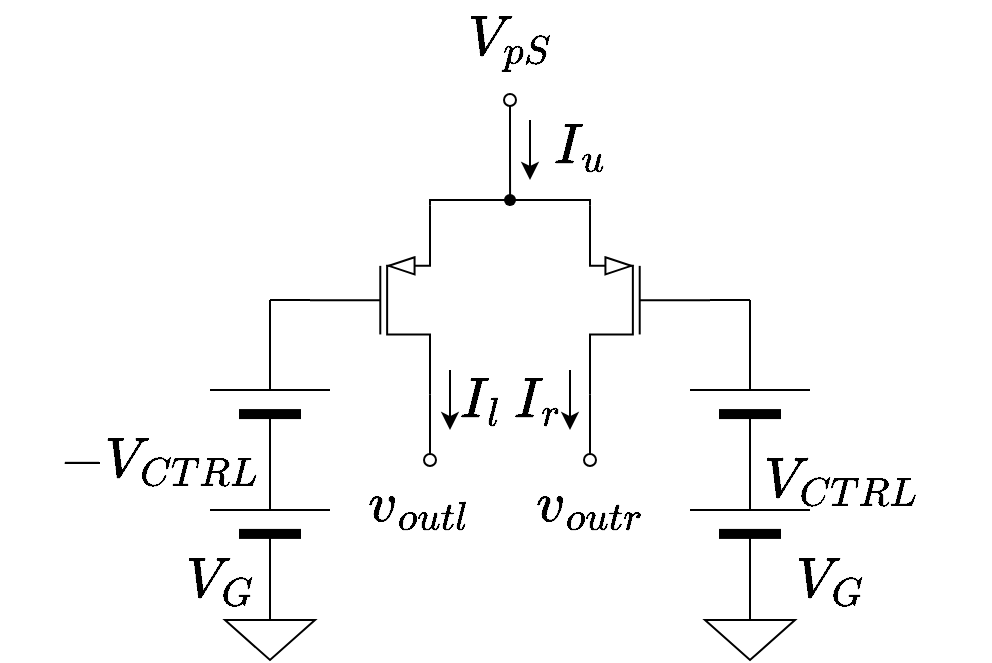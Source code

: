 <mxfile version="21.1.2" type="device">
  <diagram name="ページ1" id="vsvMLJ5ceNo-GUGEHgEF">
    <mxGraphModel dx="1418" dy="828" grid="1" gridSize="10" guides="1" tooltips="1" connect="1" arrows="1" fold="1" page="1" pageScale="1" pageWidth="827" pageHeight="1169" math="1" shadow="0">
      <root>
        <mxCell id="0" />
        <mxCell id="1" parent="0" />
        <mxCell id="DCdQ-AyZuV1g4GAgEo86-10" style="edgeStyle=orthogonalEdgeStyle;shape=connector;rounded=0;orthogonalLoop=1;jettySize=auto;html=1;exitX=1;exitY=1;exitDx=0;exitDy=0;exitPerimeter=0;entryX=0.5;entryY=0;entryDx=0;entryDy=0;labelBackgroundColor=default;strokeColor=default;fontFamily=Helvetica;fontSize=11;fontColor=default;endArrow=none;endFill=0;" parent="1" source="DCdQ-AyZuV1g4GAgEo86-1" target="DCdQ-AyZuV1g4GAgEo86-7" edge="1">
          <mxGeometry relative="1" as="geometry" />
        </mxCell>
        <mxCell id="DCdQ-AyZuV1g4GAgEo86-1" value="" style="verticalLabelPosition=bottom;shadow=0;dashed=0;align=center;html=1;verticalAlign=top;shape=mxgraph.electrical.transistors.pmos;pointerEvents=1;direction=east;flipH=1;" parent="1" vertex="1">
          <mxGeometry x="440" y="270.08" width="60" height="100" as="geometry" />
        </mxCell>
        <mxCell id="DCdQ-AyZuV1g4GAgEo86-3" style="edgeStyle=orthogonalEdgeStyle;rounded=0;orthogonalLoop=1;jettySize=auto;html=1;exitX=1;exitY=0;exitDx=0;exitDy=0;exitPerimeter=0;entryX=1;entryY=0;entryDx=0;entryDy=0;entryPerimeter=0;endArrow=none;endFill=0;" parent="1" source="DCdQ-AyZuV1g4GAgEo86-2" target="DCdQ-AyZuV1g4GAgEo86-1" edge="1">
          <mxGeometry relative="1" as="geometry">
            <Array as="points">
              <mxPoint x="360" y="270" />
              <mxPoint x="440" y="270" />
            </Array>
          </mxGeometry>
        </mxCell>
        <mxCell id="DCdQ-AyZuV1g4GAgEo86-9" style="edgeStyle=orthogonalEdgeStyle;shape=connector;rounded=0;orthogonalLoop=1;jettySize=auto;html=1;exitX=1;exitY=1;exitDx=0;exitDy=0;exitPerimeter=0;entryX=0.5;entryY=0;entryDx=0;entryDy=0;labelBackgroundColor=default;strokeColor=default;fontFamily=Helvetica;fontSize=11;fontColor=default;endArrow=none;endFill=0;" parent="1" source="DCdQ-AyZuV1g4GAgEo86-2" target="DCdQ-AyZuV1g4GAgEo86-8" edge="1">
          <mxGeometry relative="1" as="geometry" />
        </mxCell>
        <mxCell id="DCdQ-AyZuV1g4GAgEo86-2" value="" style="verticalLabelPosition=bottom;shadow=0;dashed=0;align=center;html=1;verticalAlign=top;shape=mxgraph.electrical.transistors.pmos;pointerEvents=1;" parent="1" vertex="1">
          <mxGeometry x="300" y="270.08" width="60" height="100" as="geometry" />
        </mxCell>
        <mxCell id="DCdQ-AyZuV1g4GAgEo86-5" style="edgeStyle=orthogonalEdgeStyle;shape=connector;rounded=0;orthogonalLoop=1;jettySize=auto;html=1;exitX=0.5;exitY=1;exitDx=0;exitDy=0;labelBackgroundColor=default;strokeColor=default;fontFamily=Helvetica;fontSize=11;fontColor=default;endArrow=none;endFill=0;" parent="1" source="DCdQ-AyZuV1g4GAgEo86-4" edge="1">
          <mxGeometry relative="1" as="geometry">
            <mxPoint x="400.047" y="270" as="targetPoint" />
          </mxGeometry>
        </mxCell>
        <mxCell id="DCdQ-AyZuV1g4GAgEo86-4" value="" style="verticalLabelPosition=bottom;shadow=0;dashed=0;align=center;html=1;verticalAlign=top;strokeWidth=1;shape=ellipse;perimeter=ellipsePerimeter;fontFamily=Helvetica;fontSize=11;fontColor=default;aspect=fixed;" parent="1" vertex="1">
          <mxGeometry x="397" y="217" width="6" height="6" as="geometry" />
        </mxCell>
        <mxCell id="DCdQ-AyZuV1g4GAgEo86-6" value="" style="shape=waypoint;sketch=0;fillStyle=solid;size=6;pointerEvents=1;points=[];fillColor=none;resizable=0;rotatable=0;perimeter=centerPerimeter;snapToPoint=1;fontFamily=Helvetica;fontSize=11;fontColor=default;" parent="1" vertex="1">
          <mxGeometry x="390" y="260" width="20" height="20" as="geometry" />
        </mxCell>
        <mxCell id="DCdQ-AyZuV1g4GAgEo86-7" value="" style="verticalLabelPosition=bottom;shadow=0;dashed=0;align=center;html=1;verticalAlign=top;strokeWidth=1;shape=ellipse;perimeter=ellipsePerimeter;fontFamily=Helvetica;fontSize=11;fontColor=default;aspect=fixed;" parent="1" vertex="1">
          <mxGeometry x="437" y="397" width="6" height="6" as="geometry" />
        </mxCell>
        <mxCell id="DCdQ-AyZuV1g4GAgEo86-8" value="" style="verticalLabelPosition=bottom;shadow=0;dashed=0;align=center;html=1;verticalAlign=top;strokeWidth=1;shape=ellipse;perimeter=ellipsePerimeter;fontFamily=Helvetica;fontSize=11;fontColor=default;aspect=fixed;" parent="1" vertex="1">
          <mxGeometry x="357" y="397" width="6" height="6" as="geometry" />
        </mxCell>
        <mxCell id="DCdQ-AyZuV1g4GAgEo86-12" value="" style="verticalLabelPosition=bottom;shadow=0;dashed=0;align=center;fillColor=strokeColor;html=1;verticalAlign=top;strokeWidth=1;shape=mxgraph.electrical.miscellaneous.monocell_battery;fontFamily=Helvetica;fontSize=11;fontColor=default;direction=north;" parent="1" vertex="1">
          <mxGeometry x="250" y="379.96" width="60" height="100" as="geometry" />
        </mxCell>
        <mxCell id="DCdQ-AyZuV1g4GAgEo86-16" style="edgeStyle=orthogonalEdgeStyle;shape=connector;rounded=0;orthogonalLoop=1;jettySize=auto;html=1;exitX=1;exitY=0.5;exitDx=0;exitDy=0;exitPerimeter=0;entryX=0;entryY=0.5;entryDx=0;entryDy=0;entryPerimeter=0;labelBackgroundColor=default;strokeColor=default;fontFamily=Helvetica;fontSize=11;fontColor=default;endArrow=none;endFill=0;" parent="1" source="DCdQ-AyZuV1g4GAgEo86-13" target="DCdQ-AyZuV1g4GAgEo86-2" edge="1">
          <mxGeometry relative="1" as="geometry" />
        </mxCell>
        <mxCell id="DCdQ-AyZuV1g4GAgEo86-13" value="" style="verticalLabelPosition=bottom;shadow=0;dashed=0;align=center;fillColor=strokeColor;html=1;verticalAlign=top;strokeWidth=1;shape=mxgraph.electrical.miscellaneous.monocell_battery;fontFamily=Helvetica;fontSize=11;fontColor=default;direction=north;" parent="1" vertex="1">
          <mxGeometry x="250" y="320.04" width="60" height="100" as="geometry" />
        </mxCell>
        <mxCell id="DCdQ-AyZuV1g4GAgEo86-17" style="edgeStyle=orthogonalEdgeStyle;shape=connector;rounded=0;orthogonalLoop=1;jettySize=auto;html=1;exitX=1;exitY=0.5;exitDx=0;exitDy=0;exitPerimeter=0;entryX=0;entryY=0.5;entryDx=0;entryDy=0;entryPerimeter=0;labelBackgroundColor=default;strokeColor=default;fontFamily=Helvetica;fontSize=11;fontColor=default;endArrow=none;endFill=0;" parent="1" source="DCdQ-AyZuV1g4GAgEo86-14" target="DCdQ-AyZuV1g4GAgEo86-1" edge="1">
          <mxGeometry relative="1" as="geometry" />
        </mxCell>
        <mxCell id="DCdQ-AyZuV1g4GAgEo86-14" value="" style="verticalLabelPosition=bottom;shadow=0;dashed=0;align=center;fillColor=strokeColor;html=1;verticalAlign=top;strokeWidth=1;shape=mxgraph.electrical.miscellaneous.monocell_battery;fontFamily=Helvetica;fontSize=11;fontColor=default;direction=north;" parent="1" vertex="1">
          <mxGeometry x="490" y="320.04" width="60" height="100" as="geometry" />
        </mxCell>
        <mxCell id="DCdQ-AyZuV1g4GAgEo86-15" value="" style="verticalLabelPosition=bottom;shadow=0;dashed=0;align=center;fillColor=strokeColor;html=1;verticalAlign=top;strokeWidth=1;shape=mxgraph.electrical.miscellaneous.monocell_battery;fontFamily=Helvetica;fontSize=11;fontColor=default;direction=north;" parent="1" vertex="1">
          <mxGeometry x="490" y="379.96" width="60" height="100" as="geometry" />
        </mxCell>
        <mxCell id="DCdQ-AyZuV1g4GAgEo86-18" value="" style="pointerEvents=1;verticalLabelPosition=bottom;shadow=0;dashed=0;align=center;html=1;verticalAlign=top;shape=mxgraph.electrical.signal_sources.signal_ground;fontFamily=Helvetica;fontSize=11;fontColor=default;" parent="1" vertex="1">
          <mxGeometry x="497.5" y="470" width="45" height="30" as="geometry" />
        </mxCell>
        <mxCell id="DCdQ-AyZuV1g4GAgEo86-19" value="" style="pointerEvents=1;verticalLabelPosition=bottom;shadow=0;dashed=0;align=center;html=1;verticalAlign=top;shape=mxgraph.electrical.signal_sources.signal_ground;fontFamily=Helvetica;fontSize=11;fontColor=default;" parent="1" vertex="1">
          <mxGeometry x="257.5" y="470" width="45" height="30" as="geometry" />
        </mxCell>
        <mxCell id="DCdQ-AyZuV1g4GAgEo86-20" value="&lt;font style=&quot;font-size: 24px;&quot;&gt;`V_{pS}`&lt;/font&gt;" style="text;html=1;align=center;verticalAlign=middle;resizable=0;points=[];autosize=1;strokeColor=none;fillColor=none;fontSize=11;fontFamily=Helvetica;fontColor=default;" parent="1" vertex="1">
          <mxGeometry x="345" y="170" width="110" height="40" as="geometry" />
        </mxCell>
        <mxCell id="DCdQ-AyZuV1g4GAgEo86-21" value="&lt;font style=&quot;font-size: 24px;&quot;&gt;`v_{outl}`&lt;/font&gt;" style="text;html=1;align=center;verticalAlign=middle;resizable=0;points=[];autosize=1;strokeColor=none;fillColor=none;fontSize=11;fontFamily=Helvetica;fontColor=default;" parent="1" vertex="1">
          <mxGeometry x="294" y="403" width="120" height="40" as="geometry" />
        </mxCell>
        <mxCell id="DCdQ-AyZuV1g4GAgEo86-22" value="&lt;font style=&quot;font-size: 24px;&quot;&gt;`v_{outr}`&lt;/font&gt;" style="text;html=1;align=center;verticalAlign=middle;resizable=0;points=[];autosize=1;strokeColor=none;fillColor=none;fontSize=11;fontFamily=Helvetica;fontColor=default;" parent="1" vertex="1">
          <mxGeometry x="380" y="403" width="120" height="40" as="geometry" />
        </mxCell>
        <mxCell id="DCdQ-AyZuV1g4GAgEo86-23" value="" style="endArrow=classic;html=1;rounded=0;labelBackgroundColor=default;strokeColor=default;fontFamily=Helvetica;fontSize=11;fontColor=default;shape=connector;" parent="1" edge="1">
          <mxGeometry width="50" height="50" relative="1" as="geometry">
            <mxPoint x="370" y="355.04" as="sourcePoint" />
            <mxPoint x="370" y="385.04" as="targetPoint" />
          </mxGeometry>
        </mxCell>
        <mxCell id="DCdQ-AyZuV1g4GAgEo86-24" value="" style="endArrow=classic;html=1;rounded=0;labelBackgroundColor=default;strokeColor=default;fontFamily=Helvetica;fontSize=11;fontColor=default;shape=connector;" parent="1" edge="1">
          <mxGeometry width="50" height="50" relative="1" as="geometry">
            <mxPoint x="430" y="355.04" as="sourcePoint" />
            <mxPoint x="430" y="385.04" as="targetPoint" />
          </mxGeometry>
        </mxCell>
        <mxCell id="DCdQ-AyZuV1g4GAgEo86-26" value="&lt;font style=&quot;font-size: 24px;&quot;&gt;`I_{r}`&lt;/font&gt;" style="text;html=1;align=center;verticalAlign=middle;resizable=0;points=[];autosize=1;strokeColor=none;fillColor=none;fontSize=11;fontFamily=Helvetica;fontColor=default;" parent="1" vertex="1">
          <mxGeometry x="374" y="350.04" width="80" height="40" as="geometry" />
        </mxCell>
        <mxCell id="DCdQ-AyZuV1g4GAgEo86-27" value="&lt;span style=&quot;font-size: 24px;&quot;&gt;`I_{l}`&lt;/span&gt;" style="text;html=1;align=center;verticalAlign=middle;resizable=0;points=[];autosize=1;strokeColor=none;fillColor=none;fontSize=11;fontFamily=Helvetica;fontColor=default;" parent="1" vertex="1">
          <mxGeometry x="345" y="350.04" width="80" height="40" as="geometry" />
        </mxCell>
        <mxCell id="DCdQ-AyZuV1g4GAgEo86-28" value="&lt;font style=&quot;font-size: 24px;&quot;&gt;`V_{CTRL}`&lt;/font&gt;" style="text;html=1;align=center;verticalAlign=middle;resizable=0;points=[];autosize=1;strokeColor=none;fillColor=none;fontSize=11;fontFamily=Helvetica;fontColor=default;" parent="1" vertex="1">
          <mxGeometry x="490" y="390.04" width="150" height="40" as="geometry" />
        </mxCell>
        <mxCell id="DCdQ-AyZuV1g4GAgEo86-29" value="&lt;font style=&quot;font-size: 24px;&quot;&gt;`-V_{CTRL}`&lt;/font&gt;" style="text;html=1;align=center;verticalAlign=middle;resizable=0;points=[];autosize=1;strokeColor=none;fillColor=none;fontSize=11;fontFamily=Helvetica;fontColor=default;" parent="1" vertex="1">
          <mxGeometry x="145" y="379.96" width="160" height="40" as="geometry" />
        </mxCell>
        <mxCell id="DCdQ-AyZuV1g4GAgEo86-30" value="&lt;font style=&quot;font-size: 24px;&quot;&gt;`V_{G}`&lt;/font&gt;" style="text;html=1;align=center;verticalAlign=middle;resizable=0;points=[];autosize=1;strokeColor=none;fillColor=none;fontSize=11;fontFamily=Helvetica;fontColor=default;" parent="1" vertex="1">
          <mxGeometry x="205" y="439.96" width="100" height="40" as="geometry" />
        </mxCell>
        <mxCell id="DCdQ-AyZuV1g4GAgEo86-31" value="&lt;font style=&quot;font-size: 24px;&quot;&gt;`V_{G}`&lt;/font&gt;" style="text;html=1;align=center;verticalAlign=middle;resizable=0;points=[];autosize=1;strokeColor=none;fillColor=none;fontSize=11;fontFamily=Helvetica;fontColor=default;" parent="1" vertex="1">
          <mxGeometry x="510" y="439.96" width="100" height="40" as="geometry" />
        </mxCell>
        <mxCell id="DCdQ-AyZuV1g4GAgEo86-32" value="" style="endArrow=classic;html=1;rounded=0;labelBackgroundColor=default;strokeColor=default;fontFamily=Helvetica;fontSize=11;fontColor=default;shape=connector;" parent="1" edge="1">
          <mxGeometry width="50" height="50" relative="1" as="geometry">
            <mxPoint x="410" y="230" as="sourcePoint" />
            <mxPoint x="410" y="260" as="targetPoint" />
          </mxGeometry>
        </mxCell>
        <mxCell id="DCdQ-AyZuV1g4GAgEo86-33" value="&lt;font style=&quot;font-size: 24px;&quot;&gt;`I_{u}`&lt;/font&gt;" style="text;html=1;align=center;verticalAlign=middle;resizable=0;points=[];autosize=1;strokeColor=none;fillColor=none;fontSize=11;fontFamily=Helvetica;fontColor=default;" parent="1" vertex="1">
          <mxGeometry x="390" y="223" width="90" height="40" as="geometry" />
        </mxCell>
      </root>
    </mxGraphModel>
  </diagram>
</mxfile>
